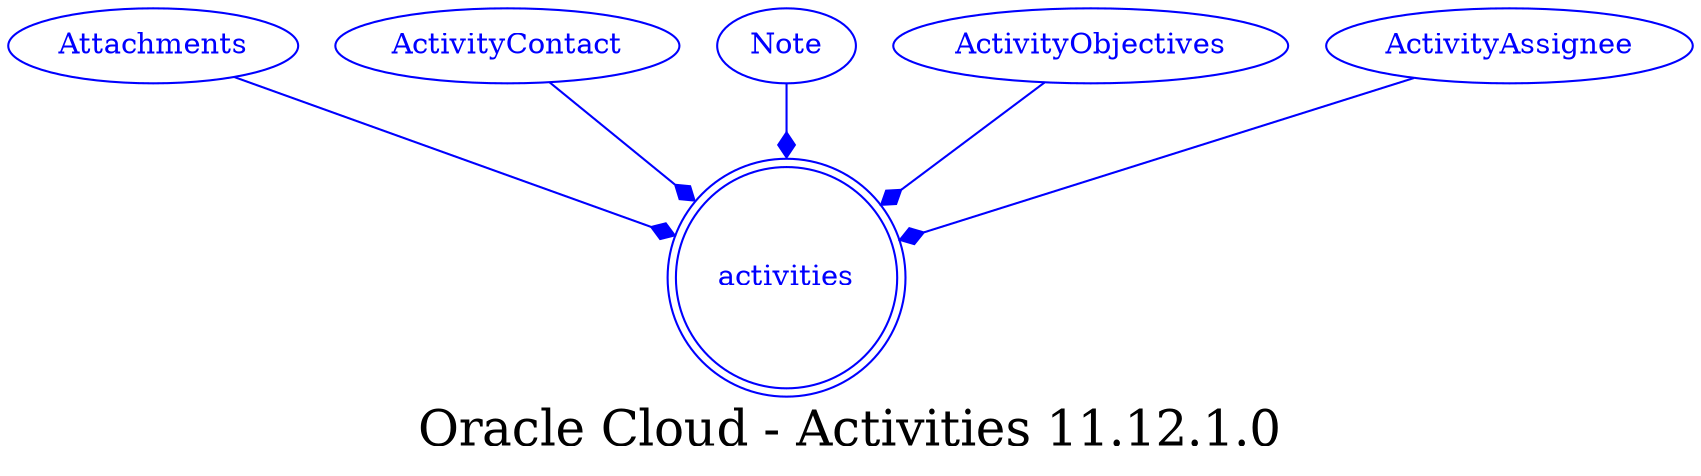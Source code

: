 digraph LexiconGraph {
graph[label="Oracle Cloud - Activities 11.12.1.0", fontsize=24]
splines=true
"activities" [color=blue, fontcolor=blue, shape=doublecircle]
"Attachments" -> "activities" [color=blue, fontcolor=blue, arrowhead=diamond, arrowtail=none]
"Attachments" [color=blue, fontcolor=blue, shape=ellipse]
"ActivityContact" -> "activities" [color=blue, fontcolor=blue, arrowhead=diamond, arrowtail=none]
"ActivityContact" [color=blue, fontcolor=blue, shape=ellipse]
"Note" -> "activities" [color=blue, fontcolor=blue, arrowhead=diamond, arrowtail=none]
"Note" [color=blue, fontcolor=blue, shape=ellipse]
"ActivityObjectives" -> "activities" [color=blue, fontcolor=blue, arrowhead=diamond, arrowtail=none]
"ActivityObjectives" [color=blue, fontcolor=blue, shape=ellipse]
"ActivityAssignee" -> "activities" [color=blue, fontcolor=blue, arrowhead=diamond, arrowtail=none]
"ActivityAssignee" [color=blue, fontcolor=blue, shape=ellipse]
}
